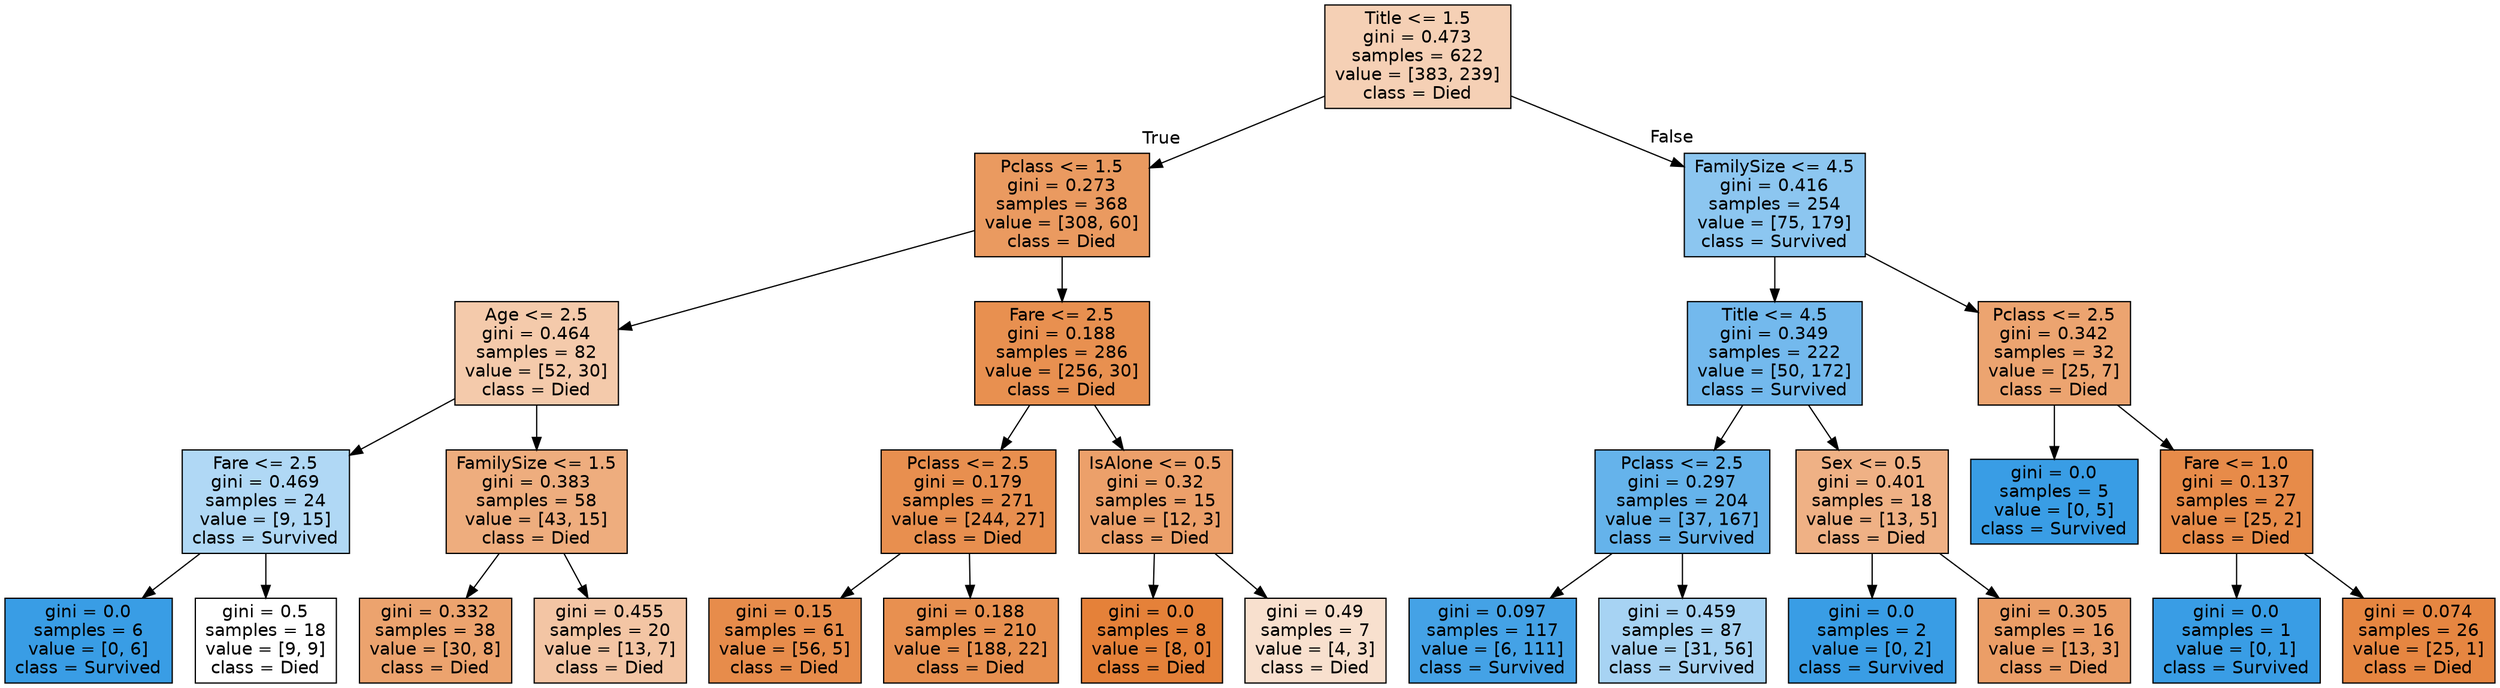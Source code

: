 digraph Tree {
node [shape=box, style="filled", color="black", fontname="helvetica"] ;
edge [fontname="helvetica"] ;
0 [label="Title <= 1.5\ngini = 0.473\nsamples = 622\nvalue = [383, 239]\nclass = Died", fillcolor="#f5d0b5"] ;
1 [label="Pclass <= 1.5\ngini = 0.273\nsamples = 368\nvalue = [308, 60]\nclass = Died", fillcolor="#ea9a60"] ;
0 -> 1 [labeldistance=2.5, labelangle=45, headlabel="True"] ;
2 [label="Age <= 2.5\ngini = 0.464\nsamples = 82\nvalue = [52, 30]\nclass = Died", fillcolor="#f4caab"] ;
1 -> 2 ;
3 [label="Fare <= 2.5\ngini = 0.469\nsamples = 24\nvalue = [9, 15]\nclass = Survived", fillcolor="#b0d8f5"] ;
2 -> 3 ;
4 [label="gini = 0.0\nsamples = 6\nvalue = [0, 6]\nclass = Survived", fillcolor="#399de5"] ;
3 -> 4 ;
5 [label="gini = 0.5\nsamples = 18\nvalue = [9, 9]\nclass = Died", fillcolor="#ffffff"] ;
3 -> 5 ;
6 [label="FamilySize <= 1.5\ngini = 0.383\nsamples = 58\nvalue = [43, 15]\nclass = Died", fillcolor="#eead7e"] ;
2 -> 6 ;
7 [label="gini = 0.332\nsamples = 38\nvalue = [30, 8]\nclass = Died", fillcolor="#eca36e"] ;
6 -> 7 ;
8 [label="gini = 0.455\nsamples = 20\nvalue = [13, 7]\nclass = Died", fillcolor="#f3c5a4"] ;
6 -> 8 ;
9 [label="Fare <= 2.5\ngini = 0.188\nsamples = 286\nvalue = [256, 30]\nclass = Died", fillcolor="#e89050"] ;
1 -> 9 ;
10 [label="Pclass <= 2.5\ngini = 0.179\nsamples = 271\nvalue = [244, 27]\nclass = Died", fillcolor="#e88f4f"] ;
9 -> 10 ;
11 [label="gini = 0.15\nsamples = 61\nvalue = [56, 5]\nclass = Died", fillcolor="#e78c4b"] ;
10 -> 11 ;
12 [label="gini = 0.188\nsamples = 210\nvalue = [188, 22]\nclass = Died", fillcolor="#e89050"] ;
10 -> 12 ;
13 [label="IsAlone <= 0.5\ngini = 0.32\nsamples = 15\nvalue = [12, 3]\nclass = Died", fillcolor="#eca06a"] ;
9 -> 13 ;
14 [label="gini = 0.0\nsamples = 8\nvalue = [8, 0]\nclass = Died", fillcolor="#e58139"] ;
13 -> 14 ;
15 [label="gini = 0.49\nsamples = 7\nvalue = [4, 3]\nclass = Died", fillcolor="#f8e0ce"] ;
13 -> 15 ;
16 [label="FamilySize <= 4.5\ngini = 0.416\nsamples = 254\nvalue = [75, 179]\nclass = Survived", fillcolor="#8cc6f0"] ;
0 -> 16 [labeldistance=2.5, labelangle=-45, headlabel="False"] ;
17 [label="Title <= 4.5\ngini = 0.349\nsamples = 222\nvalue = [50, 172]\nclass = Survived", fillcolor="#73b9ed"] ;
16 -> 17 ;
18 [label="Pclass <= 2.5\ngini = 0.297\nsamples = 204\nvalue = [37, 167]\nclass = Survived", fillcolor="#65b3eb"] ;
17 -> 18 ;
19 [label="gini = 0.097\nsamples = 117\nvalue = [6, 111]\nclass = Survived", fillcolor="#44a2e6"] ;
18 -> 19 ;
20 [label="gini = 0.459\nsamples = 87\nvalue = [31, 56]\nclass = Survived", fillcolor="#a7d3f3"] ;
18 -> 20 ;
21 [label="Sex <= 0.5\ngini = 0.401\nsamples = 18\nvalue = [13, 5]\nclass = Died", fillcolor="#efb185"] ;
17 -> 21 ;
22 [label="gini = 0.0\nsamples = 2\nvalue = [0, 2]\nclass = Survived", fillcolor="#399de5"] ;
21 -> 22 ;
23 [label="gini = 0.305\nsamples = 16\nvalue = [13, 3]\nclass = Died", fillcolor="#eb9e67"] ;
21 -> 23 ;
24 [label="Pclass <= 2.5\ngini = 0.342\nsamples = 32\nvalue = [25, 7]\nclass = Died", fillcolor="#eca470"] ;
16 -> 24 ;
25 [label="gini = 0.0\nsamples = 5\nvalue = [0, 5]\nclass = Survived", fillcolor="#399de5"] ;
24 -> 25 ;
26 [label="Fare <= 1.0\ngini = 0.137\nsamples = 27\nvalue = [25, 2]\nclass = Died", fillcolor="#e78b49"] ;
24 -> 26 ;
27 [label="gini = 0.0\nsamples = 1\nvalue = [0, 1]\nclass = Survived", fillcolor="#399de5"] ;
26 -> 27 ;
28 [label="gini = 0.074\nsamples = 26\nvalue = [25, 1]\nclass = Died", fillcolor="#e68641"] ;
26 -> 28 ;
}